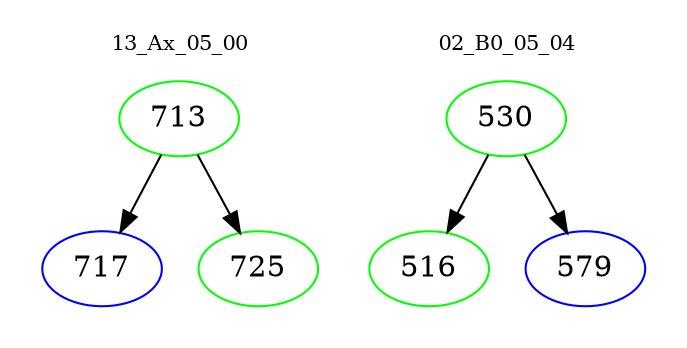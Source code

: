 digraph{
subgraph cluster_0 {
color = white
label = "13_Ax_05_00";
fontsize=10;
T0_713 [label="713", color="green"]
T0_713 -> T0_717 [color="black"]
T0_717 [label="717", color="blue"]
T0_713 -> T0_725 [color="black"]
T0_725 [label="725", color="green"]
}
subgraph cluster_1 {
color = white
label = "02_B0_05_04";
fontsize=10;
T1_530 [label="530", color="green"]
T1_530 -> T1_516 [color="black"]
T1_516 [label="516", color="green"]
T1_530 -> T1_579 [color="black"]
T1_579 [label="579", color="blue"]
}
}
